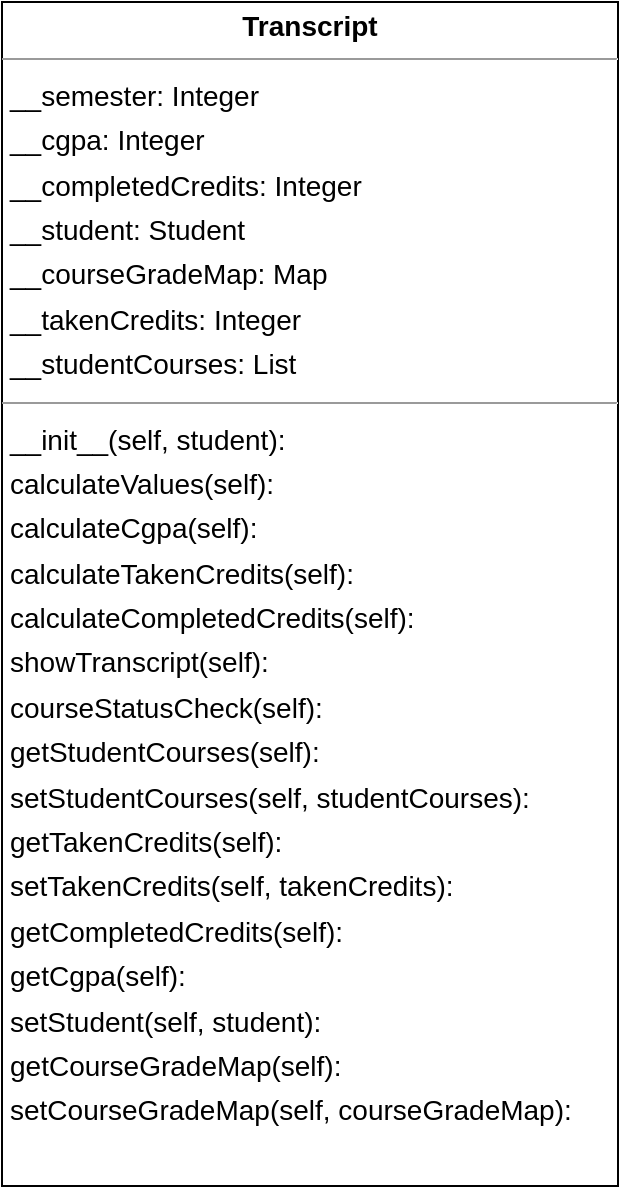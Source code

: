 <mxfile version="22.1.16" type="device">
  <diagram id="FcfFNJdL2DwspyZMu3Ot" name="Sayfa -1">
    <mxGraphModel dx="922" dy="651" grid="1" gridSize="10" guides="1" tooltips="1" connect="1" arrows="1" fold="1" page="0" pageScale="1" pageWidth="827" pageHeight="1169" background="none" math="0" shadow="0">
      <root>
        <mxCell id="0" />
        <mxCell id="1" parent="0" />
        <mxCell id="node0" value="&lt;p style=&quot;margin:0px;margin-top:4px;text-align:center;&quot;&gt;&lt;b&gt;Transcript&lt;/b&gt;&lt;/p&gt;&lt;hr size=&quot;1&quot;&gt;&lt;p style=&quot;margin:0 0 0 4px;line-height:1.6;&quot;&gt; __semester: Integer&lt;br&gt; __cgpa: Integer&lt;br&gt; __completedCredits: Integer&lt;br&gt; __student: Student&lt;br&gt; __courseGradeMap: Map&lt;br&gt; __takenCredits: Integer&lt;br&gt; __studentCourses: List&lt;/p&gt;&lt;hr size=&quot;1&quot;&gt;&lt;p style=&quot;margin:0 0 0 4px;line-height:1.6;&quot;&gt; __init__(self, student): &lt;br&gt; calculateValues(self): &lt;br&gt; calculateCgpa(self): &lt;br&gt; calculateTakenCredits(self): &lt;br&gt; calculateCompletedCredits(self): &lt;br&gt; showTranscript(self): &lt;br&gt; courseStatusCheck(self): &lt;br&gt; getStudentCourses(self): &lt;br&gt; setStudentCourses(self, studentCourses): &lt;br&gt; getTakenCredits(self): &lt;br&gt; setTakenCredits(self, takenCredits): &lt;br&gt; getCompletedCredits(self): &lt;br&gt; getCgpa(self): &lt;br&gt; setStudent(self, student): &lt;br&gt; getCourseGradeMap(self): &lt;br&gt; setCourseGradeMap(self, courseGradeMap): &lt;/p&gt;" style="verticalAlign=top;align=left;overflow=fill;fontSize=14;fontFamily=Helvetica;html=1;rounded=0;shadow=0;comic=0;labelBackgroundColor=none;strokeWidth=1;" parent="1" vertex="1">
          <mxGeometry x="-138" y="226" width="308" height="592" as="geometry" />
        </mxCell>
      </root>
    </mxGraphModel>
  </diagram>
</mxfile>
